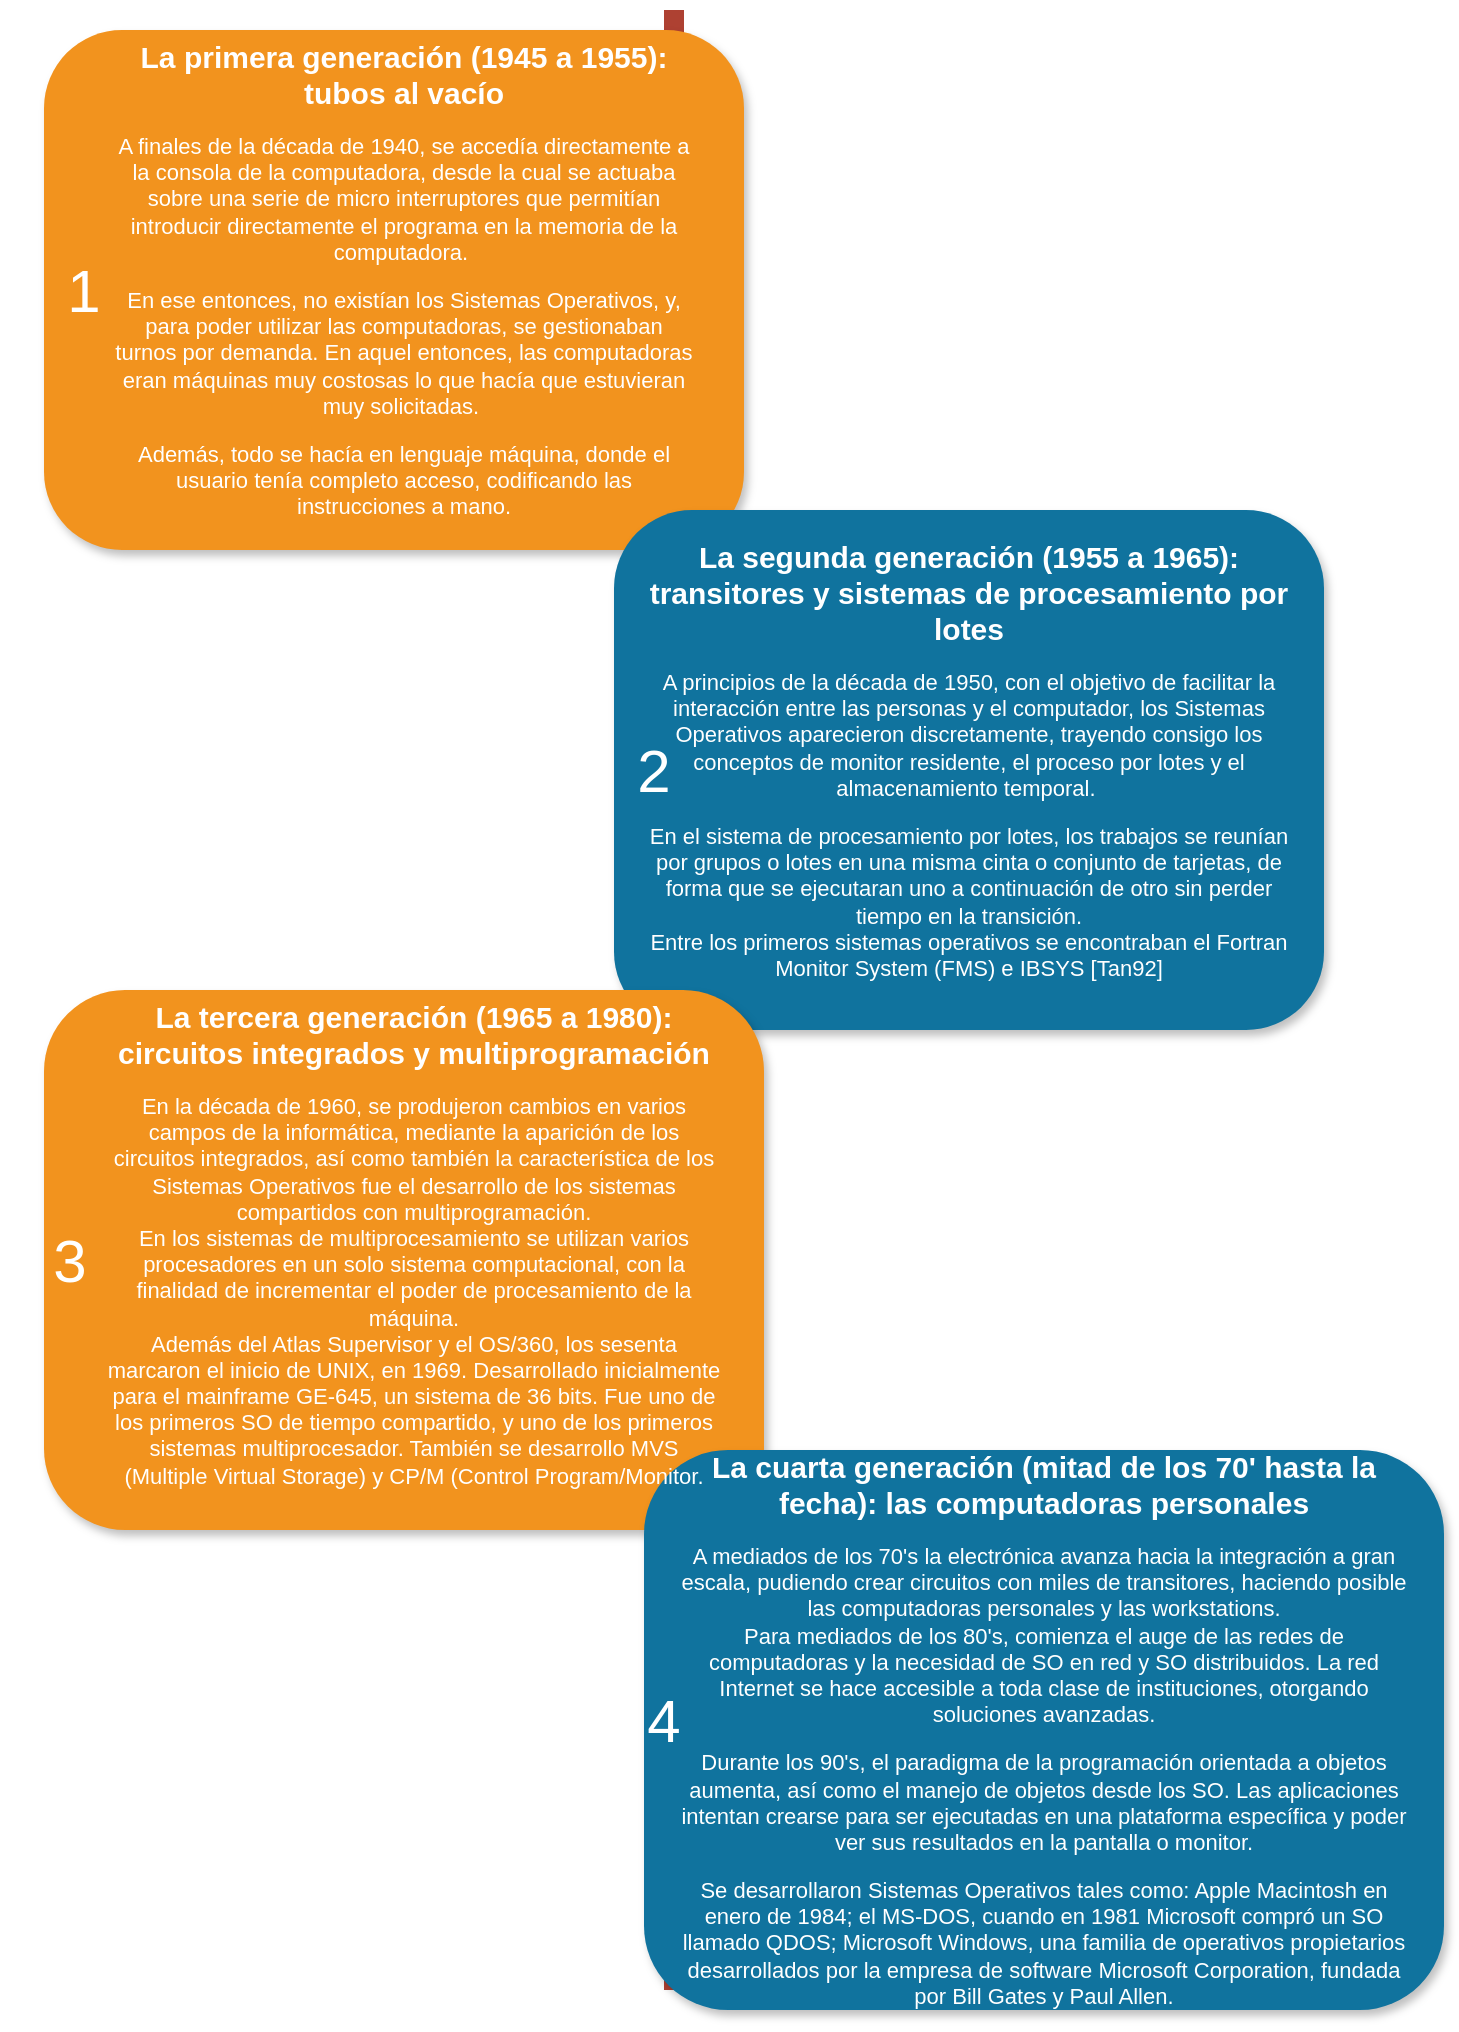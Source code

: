 <mxfile version="24.2.9" type="github">
  <diagram name="Page-1" id="fbcf5db9-b524-4cd4-e4f3-379dc89c3999">
    <mxGraphModel dx="1274" dy="677" grid="1" gridSize="10" guides="1" tooltips="1" connect="1" arrows="1" fold="1" page="1" pageScale="1" pageWidth="850" pageHeight="1100" background="none" math="0" shadow="0">
      <root>
        <mxCell id="0" />
        <mxCell id="1" parent="0" />
        <mxCell id="2a0f93b5c73ef8e7-1" value="" style="line;strokeWidth=10;direction=south;html=1;fillColor=none;fontSize=13;fontColor=#000000;align=center;strokeColor=#AE4132;" parent="1" vertex="1">
          <mxGeometry x="360" y="70" width="10" height="990" as="geometry" />
        </mxCell>
        <mxCell id="2a0f93b5c73ef8e7-2" value="" style="rounded=1;whiteSpace=wrap;html=1;strokeColor=none;strokeWidth=1;fillColor=#F2931E;fontSize=13;fontColor=#FFFFFF;align=center;gradientColor=none;gradientDirection=east;verticalAlign=top;shadow=1;" parent="1" vertex="1">
          <mxGeometry x="50" y="80" width="350" height="260" as="geometry" />
        </mxCell>
        <mxCell id="2a0f93b5c73ef8e7-3" value="1" style="text;html=1;strokeColor=none;fillColor=none;align=center;verticalAlign=middle;whiteSpace=wrap;fontSize=30;fontColor=#FFFFFF;" parent="1" vertex="1">
          <mxGeometry x="50" y="200" width="40" height="20" as="geometry" />
        </mxCell>
        <mxCell id="2a0f93b5c73ef8e7-4" value="" style="rounded=1;whiteSpace=wrap;html=1;strokeColor=none;strokeWidth=1;fillColor=#10739E;fontSize=13;fontColor=#FFFFFF;align=center;gradientColor=none;gradientDirection=east;verticalAlign=top;shadow=1;" parent="1" vertex="1">
          <mxGeometry x="335" y="320" width="355" height="260" as="geometry" />
        </mxCell>
        <mxCell id="2a0f93b5c73ef8e7-5" value="2" style="text;html=1;strokeColor=none;fillColor=none;align=center;verticalAlign=middle;whiteSpace=wrap;fontSize=30;fontColor=#FFFFFF;" parent="1" vertex="1">
          <mxGeometry x="335" y="440" width="40" height="20" as="geometry" />
        </mxCell>
        <mxCell id="2a0f93b5c73ef8e7-6" value="" style="rounded=1;whiteSpace=wrap;html=1;strokeColor=none;strokeWidth=1;fillColor=#F2931E;fontSize=13;fontColor=#FFFFFF;align=center;gradientColor=none;gradientDirection=east;verticalAlign=top;shadow=1;" parent="1" vertex="1">
          <mxGeometry x="50" y="560" width="360" height="270" as="geometry" />
        </mxCell>
        <mxCell id="2a0f93b5c73ef8e7-7" value="3" style="text;html=1;strokeColor=none;fillColor=none;align=center;verticalAlign=middle;whiteSpace=wrap;fontSize=30;fontColor=#FFFFFF;" parent="1" vertex="1">
          <mxGeometry x="28.13" y="662.5" width="70" height="65" as="geometry" />
        </mxCell>
        <mxCell id="2a0f93b5c73ef8e7-8" value="" style="rounded=1;whiteSpace=wrap;html=1;strokeColor=none;strokeWidth=1;fillColor=#10739E;fontSize=13;fontColor=#FFFFFF;align=center;gradientColor=none;gradientDirection=east;verticalAlign=top;shadow=1;" parent="1" vertex="1">
          <mxGeometry x="350" y="790" width="400" height="280" as="geometry" />
        </mxCell>
        <mxCell id="2a0f93b5c73ef8e7-9" value="4" style="text;html=1;strokeColor=none;fillColor=none;align=center;verticalAlign=middle;whiteSpace=wrap;fontSize=30;fontColor=#FFFFFF;" parent="1" vertex="1">
          <mxGeometry x="340" y="915" width="40" height="20" as="geometry" />
        </mxCell>
        <mxCell id="2a0f93b5c73ef8e7-15" value="7" style="text;html=1;strokeColor=none;fillColor=none;align=center;verticalAlign=middle;whiteSpace=wrap;fontSize=30;fontColor=#FFFFFF;" parent="1" vertex="1">
          <mxGeometry x="180" y="863" width="40" height="20" as="geometry" />
        </mxCell>
        <mxCell id="2a0f93b5c73ef8e7-18" value="&lt;h1 style=&quot;font-size: 15px;&quot;&gt;&lt;font style=&quot;font-size: 15px;&quot;&gt;La primera generación (1945 a 1955): tubos al vacío&lt;br&gt;&lt;/font&gt;&lt;/h1&gt;&lt;p style=&quot;font-size: 11px;&quot;&gt;A finales de la década de 1940, se accedía directamente a la consola de la computadora, desde la cual se actuaba sobre una serie de micro interruptores que permitían introducir directamente el programa en la memoria de la computadora.&amp;nbsp;&lt;/p&gt;&lt;p style=&quot;font-size: 11px;&quot;&gt;En ese entonces, no existían los Sistemas Operativos, y, para poder utilizar las computadoras, se gestionaban turnos por demanda. En aquel entonces, las computadoras eran máquinas muy costosas lo que hacía que estuvieran muy solicitadas.&amp;nbsp;&lt;/p&gt;&lt;p style=&quot;font-size: 11px;&quot;&gt;Además, todo se hacía en lenguaje máquina, donde el usuario tenía completo acceso, codificando las instrucciones a mano. &lt;br&gt;&lt;/p&gt;&lt;p style=&quot;font-size: 11px;&quot;&gt;&lt;br&gt;&lt;/p&gt;" style="text;html=1;spacing=5;spacingTop=-20;whiteSpace=wrap;overflow=hidden;strokeColor=none;strokeWidth=4;fillColor=none;gradientColor=#007FFF;fontSize=9;fontColor=#FFFFFF;align=center;" parent="1" vertex="1">
          <mxGeometry x="80" y="85" width="300" height="250" as="geometry" />
        </mxCell>
        <mxCell id="2a0f93b5c73ef8e7-19" value="&lt;h1 style=&quot;font-size: 15px;&quot;&gt;La segunda generación (1955 a 1965): transitores y sistemas de procesamiento por lotes&lt;br&gt;&lt;/h1&gt;&lt;p style=&quot;font-size: 11px;&quot;&gt;A principios de la década de 1950, con el objetivo de facilitar la interacción entre las personas y el computador, los Sistemas Operativos aparecieron discretamente, trayendo consigo los conceptos de monitor residente, el proceso por lotes y el almacenamiento temporal.&amp;nbsp;&lt;/p&gt;&lt;p style=&quot;font-size: 11px;&quot;&gt;En el sistema de procesamiento por lotes, los trabajos se reunían por grupos o lotes en una misma cinta o conjunto de tarjetas, de forma que se ejecutaran uno a continuación de otro sin perder tiempo en la transición.&lt;br&gt;Entre los primeros sistemas operativos se encontraban el Fortran Monitor System (FMS) e IBSYS [Tan92]&lt;br&gt;&lt;/p&gt;&lt;p style=&quot;font-size: 11px;&quot;&gt;&lt;br&gt;&lt;/p&gt;" style="text;html=1;spacing=5;spacingTop=-20;whiteSpace=wrap;overflow=hidden;strokeColor=none;strokeWidth=4;fillColor=none;gradientColor=#007FFF;fontSize=9;fontColor=#FFFFFF;align=center;" parent="1" vertex="1">
          <mxGeometry x="346.25" y="335" width="332.5" height="240" as="geometry" />
        </mxCell>
        <mxCell id="2a0f93b5c73ef8e7-20" value="&lt;h1 style=&quot;font-size: 15px;&quot;&gt;La tercera generación (1965 a 1980): circuitos integrados y multiprogramación&lt;br&gt;&lt;/h1&gt;&lt;p style=&quot;font-size: 11px;&quot;&gt;En la década de 1960, se produjeron cambios en varios campos de la informática, mediante la aparición de los circuitos integrados, así como también la característica de los Sistemas Operativos fue el desarrollo de los sistemas compartidos con multiprogramación. &lt;br&gt;En los sistemas de multiprocesamiento se utilizan varios procesadores en un solo sistema computacional, con la finalidad de incrementar el poder de procesamiento de la máquina. &lt;br&gt;Además del Atlas Supervisor y el OS/360, los sesenta marcaron el inicio de UNIX, en 1969. Desarrollado inicialmente para el mainframe GE-645, un sistema de 36 bits. Fue uno de los primeros SO de tiempo compartido, y uno de los primeros sistemas multiprocesador. También se desarrollo MVS (Multiple Virtual Storage) y CP/M (Control Program/Monitor.&lt;br&gt;&lt;/p&gt;" style="text;html=1;spacing=5;spacingTop=-20;whiteSpace=wrap;overflow=hidden;strokeColor=none;strokeWidth=4;fillColor=none;gradientColor=#007FFF;fontSize=9;fontColor=#FFFFFF;align=center;" parent="1" vertex="1">
          <mxGeometry x="77.03" y="565" width="315.94" height="260" as="geometry" />
        </mxCell>
        <mxCell id="2a0f93b5c73ef8e7-21" value="&lt;h1 style=&quot;font-size: 15px;&quot;&gt;La cuarta generación (mitad de los 70&#39; hasta la fecha): las computadoras personales&lt;br&gt;&lt;/h1&gt;&lt;p style=&quot;font-size: 11px;&quot;&gt;&lt;font style=&quot;font-size: 11px;&quot;&gt;A mediados de los 70&#39;s la electrónica avanza hacia la integración a gran escala, pudiendo crear circuitos con miles de transitores, haciendo posible las computadoras personales y las workstations.&lt;br&gt;Para mediados de los 80&#39;s, comienza el auge de las redes de computadoras y la necesidad de SO en red y SO distribuidos. La red Internet se hace accesible a toda clase de instituciones, otorgando soluciones avanzadas.&lt;/font&gt;&lt;/p&gt;&lt;p style=&quot;font-size: 11px;&quot;&gt;&lt;font style=&quot;font-size: 11px;&quot;&gt;Durante los 90&#39;s, el paradigma de la programación orientada a objetos aumenta, así como el manejo de objetos desde los SO. Las aplicaciones intentan crearse para ser ejecutadas en una plataforma específica y poder ver sus resultados en la pantalla o monitor.&lt;/font&gt;&lt;/p&gt;&lt;p style=&quot;font-size: 11px;&quot;&gt;&lt;font style=&quot;font-size: 11px;&quot;&gt;Se desarrollaron Sistemas Operativos tales como: Apple Macintosh en enero de 1984; el MS-DOS, cuando en 1981 Microsoft compró un SO llamado QDOS; Microsoft Windows, una familia de operativos propietarios desarrollados por la empresa de software Microsoft Corporation, fundada por Bill Gates y Paul Allen&lt;/font&gt;.&lt;br&gt;&lt;/p&gt;" style="text;html=1;spacing=5;spacingTop=-20;whiteSpace=wrap;overflow=hidden;strokeColor=none;strokeWidth=4;fillColor=none;gradientColor=#007FFF;fontSize=9;fontColor=#FFFFFF;align=center;" parent="1" vertex="1">
          <mxGeometry x="361.25" y="790" width="377.5" height="290" as="geometry" />
        </mxCell>
      </root>
    </mxGraphModel>
  </diagram>
</mxfile>
